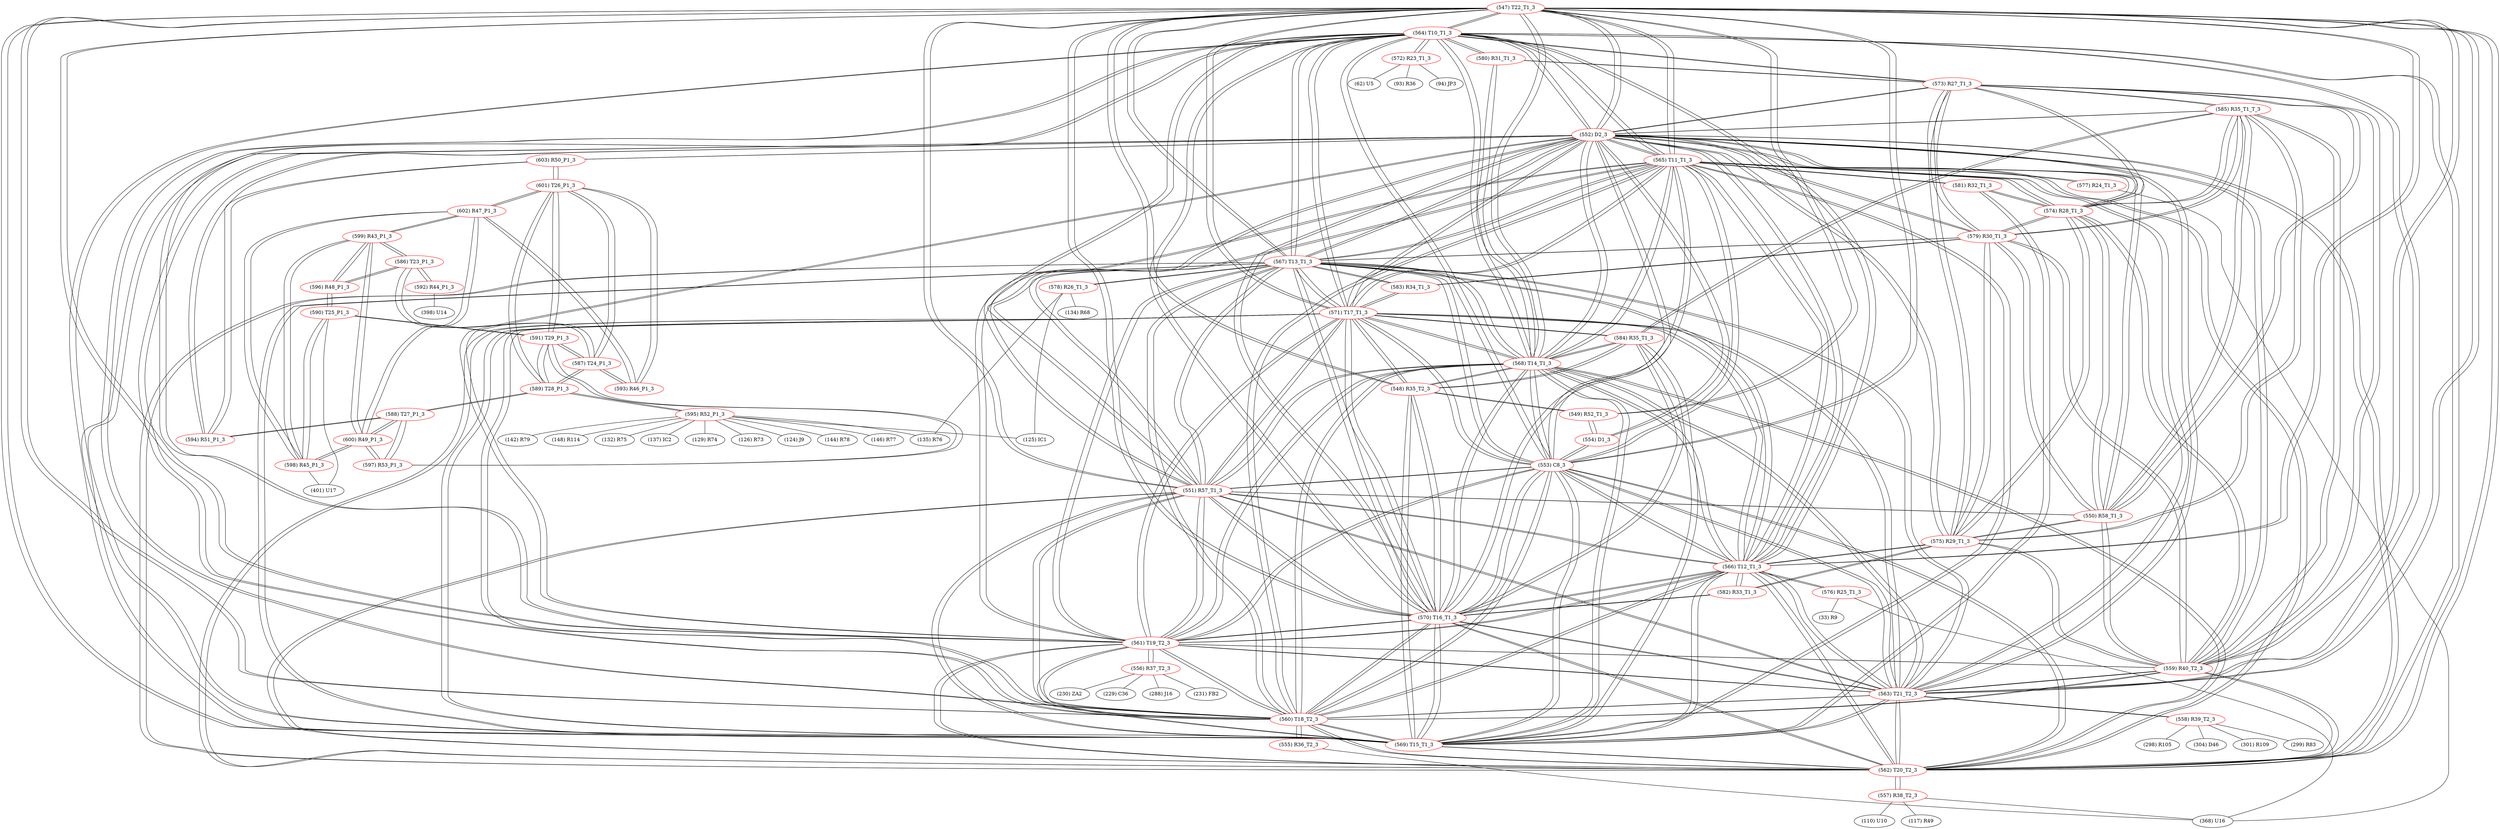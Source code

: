 graph {
	547 [label="(547) T22_T1_3" color=red]
	564 [label="(564) T10_T1_3"]
	565 [label="(565) T11_T1_3"]
	566 [label="(566) T12_T1_3"]
	567 [label="(567) T13_T1_3"]
	562 [label="(562) T20_T2_3"]
	568 [label="(568) T14_T1_3"]
	569 [label="(569) T15_T1_3"]
	560 [label="(560) T18_T2_3"]
	563 [label="(563) T21_T2_3"]
	561 [label="(561) T19_T2_3"]
	553 [label="(553) C8_3"]
	570 [label="(570) T16_T1_3"]
	571 [label="(571) T17_T1_3"]
	552 [label="(552) D2_3"]
	551 [label="(551) R57_T1_3"]
	548 [label="(548) R35_T2_3"]
	549 [label="(549) R52_T1_3"]
	559 [label="(559) R40_T2_3"]
	548 [label="(548) R35_T2_3" color=red]
	549 [label="(549) R52_T1_3"]
	547 [label="(547) T22_T1_3"]
	568 [label="(568) T14_T1_3"]
	569 [label="(569) T15_T1_3"]
	571 [label="(571) T17_T1_3"]
	570 [label="(570) T16_T1_3"]
	584 [label="(584) R35_T1_3"]
	549 [label="(549) R52_T1_3" color=red]
	554 [label="(554) D1_3"]
	548 [label="(548) R35_T2_3"]
	547 [label="(547) T22_T1_3"]
	550 [label="(550) R58_T1_3" color=red]
	552 [label="(552) D2_3"]
	559 [label="(559) R40_T2_3"]
	573 [label="(573) R27_T1_3"]
	574 [label="(574) R28_T1_3"]
	575 [label="(575) R29_T1_3"]
	579 [label="(579) R30_T1_3"]
	585 [label="(585) R35_T1_T_3"]
	551 [label="(551) R57_T1_3"]
	551 [label="(551) R57_T1_3" color=red]
	564 [label="(564) T10_T1_3"]
	565 [label="(565) T11_T1_3"]
	566 [label="(566) T12_T1_3"]
	567 [label="(567) T13_T1_3"]
	562 [label="(562) T20_T2_3"]
	568 [label="(568) T14_T1_3"]
	569 [label="(569) T15_T1_3"]
	560 [label="(560) T18_T2_3"]
	563 [label="(563) T21_T2_3"]
	561 [label="(561) T19_T2_3"]
	553 [label="(553) C8_3"]
	570 [label="(570) T16_T1_3"]
	571 [label="(571) T17_T1_3"]
	552 [label="(552) D2_3"]
	547 [label="(547) T22_T1_3"]
	550 [label="(550) R58_T1_3"]
	552 [label="(552) D2_3" color=red]
	550 [label="(550) R58_T1_3"]
	559 [label="(559) R40_T2_3"]
	573 [label="(573) R27_T1_3"]
	574 [label="(574) R28_T1_3"]
	575 [label="(575) R29_T1_3"]
	579 [label="(579) R30_T1_3"]
	585 [label="(585) R35_T1_T_3"]
	564 [label="(564) T10_T1_3"]
	565 [label="(565) T11_T1_3"]
	566 [label="(566) T12_T1_3"]
	567 [label="(567) T13_T1_3"]
	562 [label="(562) T20_T2_3"]
	568 [label="(568) T14_T1_3"]
	569 [label="(569) T15_T1_3"]
	560 [label="(560) T18_T2_3"]
	563 [label="(563) T21_T2_3"]
	561 [label="(561) T19_T2_3"]
	553 [label="(553) C8_3"]
	570 [label="(570) T16_T1_3"]
	571 [label="(571) T17_T1_3"]
	547 [label="(547) T22_T1_3"]
	551 [label="(551) R57_T1_3"]
	554 [label="(554) D1_3"]
	594 [label="(594) R51_P1_3"]
	603 [label="(603) R50_P1_3"]
	553 [label="(553) C8_3" color=red]
	564 [label="(564) T10_T1_3"]
	565 [label="(565) T11_T1_3"]
	566 [label="(566) T12_T1_3"]
	567 [label="(567) T13_T1_3"]
	562 [label="(562) T20_T2_3"]
	568 [label="(568) T14_T1_3"]
	569 [label="(569) T15_T1_3"]
	560 [label="(560) T18_T2_3"]
	563 [label="(563) T21_T2_3"]
	561 [label="(561) T19_T2_3"]
	570 [label="(570) T16_T1_3"]
	571 [label="(571) T17_T1_3"]
	552 [label="(552) D2_3"]
	547 [label="(547) T22_T1_3"]
	551 [label="(551) R57_T1_3"]
	554 [label="(554) D1_3"]
	554 [label="(554) D1_3" color=red]
	552 [label="(552) D2_3"]
	553 [label="(553) C8_3"]
	549 [label="(549) R52_T1_3"]
	555 [label="(555) R36_T2_3" color=red]
	368 [label="(368) U16"]
	560 [label="(560) T18_T2_3"]
	556 [label="(556) R37_T2_3" color=red]
	231 [label="(231) FB2"]
	230 [label="(230) ZA2"]
	229 [label="(229) C36"]
	288 [label="(288) J16"]
	561 [label="(561) T19_T2_3"]
	557 [label="(557) R38_T2_3" color=red]
	117 [label="(117) R49"]
	110 [label="(110) U10"]
	368 [label="(368) U16"]
	562 [label="(562) T20_T2_3"]
	558 [label="(558) R39_T2_3" color=red]
	301 [label="(301) R109"]
	299 [label="(299) R83"]
	298 [label="(298) R105"]
	304 [label="(304) D46"]
	563 [label="(563) T21_T2_3"]
	559 [label="(559) R40_T2_3" color=red]
	552 [label="(552) D2_3"]
	550 [label="(550) R58_T1_3"]
	573 [label="(573) R27_T1_3"]
	574 [label="(574) R28_T1_3"]
	575 [label="(575) R29_T1_3"]
	579 [label="(579) R30_T1_3"]
	585 [label="(585) R35_T1_T_3"]
	562 [label="(562) T20_T2_3"]
	563 [label="(563) T21_T2_3"]
	561 [label="(561) T19_T2_3"]
	547 [label="(547) T22_T1_3"]
	560 [label="(560) T18_T2_3"]
	560 [label="(560) T18_T2_3" color=red]
	564 [label="(564) T10_T1_3"]
	565 [label="(565) T11_T1_3"]
	566 [label="(566) T12_T1_3"]
	567 [label="(567) T13_T1_3"]
	562 [label="(562) T20_T2_3"]
	568 [label="(568) T14_T1_3"]
	569 [label="(569) T15_T1_3"]
	563 [label="(563) T21_T2_3"]
	561 [label="(561) T19_T2_3"]
	553 [label="(553) C8_3"]
	570 [label="(570) T16_T1_3"]
	571 [label="(571) T17_T1_3"]
	552 [label="(552) D2_3"]
	547 [label="(547) T22_T1_3"]
	551 [label="(551) R57_T1_3"]
	559 [label="(559) R40_T2_3"]
	555 [label="(555) R36_T2_3"]
	561 [label="(561) T19_T2_3" color=red]
	564 [label="(564) T10_T1_3"]
	565 [label="(565) T11_T1_3"]
	566 [label="(566) T12_T1_3"]
	567 [label="(567) T13_T1_3"]
	562 [label="(562) T20_T2_3"]
	568 [label="(568) T14_T1_3"]
	569 [label="(569) T15_T1_3"]
	560 [label="(560) T18_T2_3"]
	563 [label="(563) T21_T2_3"]
	553 [label="(553) C8_3"]
	570 [label="(570) T16_T1_3"]
	571 [label="(571) T17_T1_3"]
	552 [label="(552) D2_3"]
	547 [label="(547) T22_T1_3"]
	551 [label="(551) R57_T1_3"]
	559 [label="(559) R40_T2_3"]
	556 [label="(556) R37_T2_3"]
	562 [label="(562) T20_T2_3" color=red]
	564 [label="(564) T10_T1_3"]
	565 [label="(565) T11_T1_3"]
	566 [label="(566) T12_T1_3"]
	567 [label="(567) T13_T1_3"]
	568 [label="(568) T14_T1_3"]
	569 [label="(569) T15_T1_3"]
	560 [label="(560) T18_T2_3"]
	563 [label="(563) T21_T2_3"]
	561 [label="(561) T19_T2_3"]
	553 [label="(553) C8_3"]
	570 [label="(570) T16_T1_3"]
	571 [label="(571) T17_T1_3"]
	552 [label="(552) D2_3"]
	547 [label="(547) T22_T1_3"]
	551 [label="(551) R57_T1_3"]
	559 [label="(559) R40_T2_3"]
	557 [label="(557) R38_T2_3"]
	563 [label="(563) T21_T2_3" color=red]
	564 [label="(564) T10_T1_3"]
	565 [label="(565) T11_T1_3"]
	566 [label="(566) T12_T1_3"]
	567 [label="(567) T13_T1_3"]
	562 [label="(562) T20_T2_3"]
	568 [label="(568) T14_T1_3"]
	569 [label="(569) T15_T1_3"]
	560 [label="(560) T18_T2_3"]
	561 [label="(561) T19_T2_3"]
	553 [label="(553) C8_3"]
	570 [label="(570) T16_T1_3"]
	571 [label="(571) T17_T1_3"]
	552 [label="(552) D2_3"]
	547 [label="(547) T22_T1_3"]
	551 [label="(551) R57_T1_3"]
	559 [label="(559) R40_T2_3"]
	558 [label="(558) R39_T2_3"]
	564 [label="(564) T10_T1_3" color=red]
	565 [label="(565) T11_T1_3"]
	566 [label="(566) T12_T1_3"]
	567 [label="(567) T13_T1_3"]
	562 [label="(562) T20_T2_3"]
	568 [label="(568) T14_T1_3"]
	569 [label="(569) T15_T1_3"]
	560 [label="(560) T18_T2_3"]
	563 [label="(563) T21_T2_3"]
	561 [label="(561) T19_T2_3"]
	553 [label="(553) C8_3"]
	570 [label="(570) T16_T1_3"]
	571 [label="(571) T17_T1_3"]
	552 [label="(552) D2_3"]
	547 [label="(547) T22_T1_3"]
	551 [label="(551) R57_T1_3"]
	572 [label="(572) R23_T1_3"]
	580 [label="(580) R31_T1_3"]
	573 [label="(573) R27_T1_3"]
	565 [label="(565) T11_T1_3" color=red]
	564 [label="(564) T10_T1_3"]
	566 [label="(566) T12_T1_3"]
	567 [label="(567) T13_T1_3"]
	562 [label="(562) T20_T2_3"]
	568 [label="(568) T14_T1_3"]
	569 [label="(569) T15_T1_3"]
	560 [label="(560) T18_T2_3"]
	563 [label="(563) T21_T2_3"]
	561 [label="(561) T19_T2_3"]
	553 [label="(553) C8_3"]
	570 [label="(570) T16_T1_3"]
	571 [label="(571) T17_T1_3"]
	552 [label="(552) D2_3"]
	547 [label="(547) T22_T1_3"]
	551 [label="(551) R57_T1_3"]
	577 [label="(577) R24_T1_3"]
	581 [label="(581) R32_T1_3"]
	574 [label="(574) R28_T1_3"]
	566 [label="(566) T12_T1_3" color=red]
	564 [label="(564) T10_T1_3"]
	565 [label="(565) T11_T1_3"]
	567 [label="(567) T13_T1_3"]
	562 [label="(562) T20_T2_3"]
	568 [label="(568) T14_T1_3"]
	569 [label="(569) T15_T1_3"]
	560 [label="(560) T18_T2_3"]
	563 [label="(563) T21_T2_3"]
	561 [label="(561) T19_T2_3"]
	553 [label="(553) C8_3"]
	570 [label="(570) T16_T1_3"]
	571 [label="(571) T17_T1_3"]
	552 [label="(552) D2_3"]
	547 [label="(547) T22_T1_3"]
	551 [label="(551) R57_T1_3"]
	582 [label="(582) R33_T1_3"]
	575 [label="(575) R29_T1_3"]
	576 [label="(576) R25_T1_3"]
	567 [label="(567) T13_T1_3" color=red]
	564 [label="(564) T10_T1_3"]
	565 [label="(565) T11_T1_3"]
	566 [label="(566) T12_T1_3"]
	562 [label="(562) T20_T2_3"]
	568 [label="(568) T14_T1_3"]
	569 [label="(569) T15_T1_3"]
	560 [label="(560) T18_T2_3"]
	563 [label="(563) T21_T2_3"]
	561 [label="(561) T19_T2_3"]
	553 [label="(553) C8_3"]
	570 [label="(570) T16_T1_3"]
	571 [label="(571) T17_T1_3"]
	552 [label="(552) D2_3"]
	547 [label="(547) T22_T1_3"]
	551 [label="(551) R57_T1_3"]
	583 [label="(583) R34_T1_3"]
	579 [label="(579) R30_T1_3"]
	578 [label="(578) R26_T1_3"]
	568 [label="(568) T14_T1_3" color=red]
	564 [label="(564) T10_T1_3"]
	565 [label="(565) T11_T1_3"]
	566 [label="(566) T12_T1_3"]
	567 [label="(567) T13_T1_3"]
	562 [label="(562) T20_T2_3"]
	569 [label="(569) T15_T1_3"]
	560 [label="(560) T18_T2_3"]
	563 [label="(563) T21_T2_3"]
	561 [label="(561) T19_T2_3"]
	553 [label="(553) C8_3"]
	570 [label="(570) T16_T1_3"]
	571 [label="(571) T17_T1_3"]
	552 [label="(552) D2_3"]
	547 [label="(547) T22_T1_3"]
	551 [label="(551) R57_T1_3"]
	584 [label="(584) R35_T1_3"]
	548 [label="(548) R35_T2_3"]
	580 [label="(580) R31_T1_3"]
	569 [label="(569) T15_T1_3" color=red]
	564 [label="(564) T10_T1_3"]
	565 [label="(565) T11_T1_3"]
	566 [label="(566) T12_T1_3"]
	567 [label="(567) T13_T1_3"]
	562 [label="(562) T20_T2_3"]
	568 [label="(568) T14_T1_3"]
	560 [label="(560) T18_T2_3"]
	563 [label="(563) T21_T2_3"]
	561 [label="(561) T19_T2_3"]
	553 [label="(553) C8_3"]
	570 [label="(570) T16_T1_3"]
	571 [label="(571) T17_T1_3"]
	552 [label="(552) D2_3"]
	547 [label="(547) T22_T1_3"]
	551 [label="(551) R57_T1_3"]
	584 [label="(584) R35_T1_3"]
	548 [label="(548) R35_T2_3"]
	581 [label="(581) R32_T1_3"]
	570 [label="(570) T16_T1_3" color=red]
	564 [label="(564) T10_T1_3"]
	565 [label="(565) T11_T1_3"]
	566 [label="(566) T12_T1_3"]
	567 [label="(567) T13_T1_3"]
	562 [label="(562) T20_T2_3"]
	568 [label="(568) T14_T1_3"]
	569 [label="(569) T15_T1_3"]
	560 [label="(560) T18_T2_3"]
	563 [label="(563) T21_T2_3"]
	561 [label="(561) T19_T2_3"]
	553 [label="(553) C8_3"]
	571 [label="(571) T17_T1_3"]
	552 [label="(552) D2_3"]
	547 [label="(547) T22_T1_3"]
	551 [label="(551) R57_T1_3"]
	584 [label="(584) R35_T1_3"]
	548 [label="(548) R35_T2_3"]
	582 [label="(582) R33_T1_3"]
	571 [label="(571) T17_T1_3" color=red]
	564 [label="(564) T10_T1_3"]
	565 [label="(565) T11_T1_3"]
	566 [label="(566) T12_T1_3"]
	567 [label="(567) T13_T1_3"]
	562 [label="(562) T20_T2_3"]
	568 [label="(568) T14_T1_3"]
	569 [label="(569) T15_T1_3"]
	560 [label="(560) T18_T2_3"]
	563 [label="(563) T21_T2_3"]
	561 [label="(561) T19_T2_3"]
	553 [label="(553) C8_3"]
	570 [label="(570) T16_T1_3"]
	552 [label="(552) D2_3"]
	547 [label="(547) T22_T1_3"]
	551 [label="(551) R57_T1_3"]
	584 [label="(584) R35_T1_3"]
	548 [label="(548) R35_T2_3"]
	583 [label="(583) R34_T1_3"]
	572 [label="(572) R23_T1_3" color=red]
	94 [label="(94) JP3"]
	62 [label="(62) U5"]
	93 [label="(93) R36"]
	564 [label="(564) T10_T1_3"]
	573 [label="(573) R27_T1_3" color=red]
	552 [label="(552) D2_3"]
	550 [label="(550) R58_T1_3"]
	559 [label="(559) R40_T2_3"]
	574 [label="(574) R28_T1_3"]
	575 [label="(575) R29_T1_3"]
	579 [label="(579) R30_T1_3"]
	585 [label="(585) R35_T1_T_3"]
	580 [label="(580) R31_T1_3"]
	564 [label="(564) T10_T1_3"]
	574 [label="(574) R28_T1_3" color=red]
	552 [label="(552) D2_3"]
	550 [label="(550) R58_T1_3"]
	559 [label="(559) R40_T2_3"]
	573 [label="(573) R27_T1_3"]
	575 [label="(575) R29_T1_3"]
	579 [label="(579) R30_T1_3"]
	585 [label="(585) R35_T1_T_3"]
	581 [label="(581) R32_T1_3"]
	565 [label="(565) T11_T1_3"]
	575 [label="(575) R29_T1_3" color=red]
	552 [label="(552) D2_3"]
	550 [label="(550) R58_T1_3"]
	559 [label="(559) R40_T2_3"]
	573 [label="(573) R27_T1_3"]
	574 [label="(574) R28_T1_3"]
	579 [label="(579) R30_T1_3"]
	585 [label="(585) R35_T1_T_3"]
	582 [label="(582) R33_T1_3"]
	566 [label="(566) T12_T1_3"]
	576 [label="(576) R25_T1_3" color=red]
	368 [label="(368) U16"]
	33 [label="(33) R9"]
	566 [label="(566) T12_T1_3"]
	577 [label="(577) R24_T1_3" color=red]
	368 [label="(368) U16"]
	565 [label="(565) T11_T1_3"]
	578 [label="(578) R26_T1_3" color=red]
	135 [label="(135) R76"]
	125 [label="(125) IC1"]
	134 [label="(134) R68"]
	567 [label="(567) T13_T1_3"]
	579 [label="(579) R30_T1_3" color=red]
	552 [label="(552) D2_3"]
	550 [label="(550) R58_T1_3"]
	559 [label="(559) R40_T2_3"]
	573 [label="(573) R27_T1_3"]
	574 [label="(574) R28_T1_3"]
	575 [label="(575) R29_T1_3"]
	585 [label="(585) R35_T1_T_3"]
	567 [label="(567) T13_T1_3"]
	583 [label="(583) R34_T1_3"]
	580 [label="(580) R31_T1_3" color=red]
	573 [label="(573) R27_T1_3"]
	564 [label="(564) T10_T1_3"]
	568 [label="(568) T14_T1_3"]
	581 [label="(581) R32_T1_3" color=red]
	569 [label="(569) T15_T1_3"]
	565 [label="(565) T11_T1_3"]
	574 [label="(574) R28_T1_3"]
	582 [label="(582) R33_T1_3" color=red]
	570 [label="(570) T16_T1_3"]
	575 [label="(575) R29_T1_3"]
	566 [label="(566) T12_T1_3"]
	583 [label="(583) R34_T1_3" color=red]
	571 [label="(571) T17_T1_3"]
	567 [label="(567) T13_T1_3"]
	579 [label="(579) R30_T1_3"]
	584 [label="(584) R35_T1_3" color=red]
	568 [label="(568) T14_T1_3"]
	569 [label="(569) T15_T1_3"]
	571 [label="(571) T17_T1_3"]
	570 [label="(570) T16_T1_3"]
	548 [label="(548) R35_T2_3"]
	585 [label="(585) R35_T1_T_3"]
	585 [label="(585) R35_T1_T_3" color=red]
	552 [label="(552) D2_3"]
	550 [label="(550) R58_T1_3"]
	559 [label="(559) R40_T2_3"]
	573 [label="(573) R27_T1_3"]
	574 [label="(574) R28_T1_3"]
	575 [label="(575) R29_T1_3"]
	579 [label="(579) R30_T1_3"]
	584 [label="(584) R35_T1_3"]
	586 [label="(586) T23_P1_3" color=red]
	596 [label="(596) R48_P1_3"]
	599 [label="(599) R43_P1_3"]
	587 [label="(587) T24_P1_3"]
	592 [label="(592) R44_P1_3"]
	587 [label="(587) T24_P1_3" color=red]
	601 [label="(601) T26_P1_3"]
	591 [label="(591) T29_P1_3"]
	589 [label="(589) T28_P1_3"]
	593 [label="(593) R46_P1_3"]
	586 [label="(586) T23_P1_3"]
	588 [label="(588) T27_P1_3" color=red]
	594 [label="(594) R51_P1_3"]
	589 [label="(589) T28_P1_3"]
	597 [label="(597) R53_P1_3"]
	600 [label="(600) R49_P1_3"]
	589 [label="(589) T28_P1_3" color=red]
	601 [label="(601) T26_P1_3"]
	587 [label="(587) T24_P1_3"]
	591 [label="(591) T29_P1_3"]
	595 [label="(595) R52_P1_3"]
	588 [label="(588) T27_P1_3"]
	590 [label="(590) T25_P1_3" color=red]
	591 [label="(591) T29_P1_3"]
	596 [label="(596) R48_P1_3"]
	598 [label="(598) R45_P1_3"]
	401 [label="(401) U17"]
	591 [label="(591) T29_P1_3" color=red]
	601 [label="(601) T26_P1_3"]
	587 [label="(587) T24_P1_3"]
	589 [label="(589) T28_P1_3"]
	590 [label="(590) T25_P1_3"]
	597 [label="(597) R53_P1_3"]
	592 [label="(592) R44_P1_3" color=red]
	398 [label="(398) U14"]
	586 [label="(586) T23_P1_3"]
	593 [label="(593) R46_P1_3" color=red]
	601 [label="(601) T26_P1_3"]
	602 [label="(602) R47_P1_3"]
	587 [label="(587) T24_P1_3"]
	594 [label="(594) R51_P1_3" color=red]
	588 [label="(588) T27_P1_3"]
	603 [label="(603) R50_P1_3"]
	552 [label="(552) D2_3"]
	595 [label="(595) R52_P1_3" color=red]
	132 [label="(132) R75"]
	125 [label="(125) IC1"]
	137 [label="(137) IC2"]
	129 [label="(129) R74"]
	126 [label="(126) R73"]
	124 [label="(124) J9"]
	144 [label="(144) R78"]
	146 [label="(146) R77"]
	142 [label="(142) R79"]
	148 [label="(148) R114"]
	135 [label="(135) R76"]
	589 [label="(589) T28_P1_3"]
	596 [label="(596) R48_P1_3" color=red]
	590 [label="(590) T25_P1_3"]
	586 [label="(586) T23_P1_3"]
	599 [label="(599) R43_P1_3"]
	597 [label="(597) R53_P1_3" color=red]
	591 [label="(591) T29_P1_3"]
	588 [label="(588) T27_P1_3"]
	600 [label="(600) R49_P1_3"]
	598 [label="(598) R45_P1_3" color=red]
	602 [label="(602) R47_P1_3"]
	599 [label="(599) R43_P1_3"]
	600 [label="(600) R49_P1_3"]
	590 [label="(590) T25_P1_3"]
	401 [label="(401) U17"]
	599 [label="(599) R43_P1_3" color=red]
	596 [label="(596) R48_P1_3"]
	586 [label="(586) T23_P1_3"]
	602 [label="(602) R47_P1_3"]
	598 [label="(598) R45_P1_3"]
	600 [label="(600) R49_P1_3"]
	600 [label="(600) R49_P1_3" color=red]
	602 [label="(602) R47_P1_3"]
	598 [label="(598) R45_P1_3"]
	599 [label="(599) R43_P1_3"]
	588 [label="(588) T27_P1_3"]
	597 [label="(597) R53_P1_3"]
	601 [label="(601) T26_P1_3" color=red]
	603 [label="(603) R50_P1_3"]
	587 [label="(587) T24_P1_3"]
	591 [label="(591) T29_P1_3"]
	589 [label="(589) T28_P1_3"]
	593 [label="(593) R46_P1_3"]
	602 [label="(602) R47_P1_3"]
	602 [label="(602) R47_P1_3" color=red]
	598 [label="(598) R45_P1_3"]
	599 [label="(599) R43_P1_3"]
	600 [label="(600) R49_P1_3"]
	601 [label="(601) T26_P1_3"]
	593 [label="(593) R46_P1_3"]
	603 [label="(603) R50_P1_3" color=red]
	601 [label="(601) T26_P1_3"]
	594 [label="(594) R51_P1_3"]
	552 [label="(552) D2_3"]
	547 -- 564
	547 -- 565
	547 -- 566
	547 -- 567
	547 -- 562
	547 -- 568
	547 -- 569
	547 -- 560
	547 -- 563
	547 -- 561
	547 -- 553
	547 -- 570
	547 -- 571
	547 -- 552
	547 -- 551
	547 -- 548
	547 -- 549
	547 -- 559
	548 -- 549
	548 -- 547
	548 -- 568
	548 -- 569
	548 -- 571
	548 -- 570
	548 -- 584
	549 -- 554
	549 -- 548
	549 -- 547
	550 -- 552
	550 -- 559
	550 -- 573
	550 -- 574
	550 -- 575
	550 -- 579
	550 -- 585
	550 -- 551
	551 -- 564
	551 -- 565
	551 -- 566
	551 -- 567
	551 -- 562
	551 -- 568
	551 -- 569
	551 -- 560
	551 -- 563
	551 -- 561
	551 -- 553
	551 -- 570
	551 -- 571
	551 -- 552
	551 -- 547
	551 -- 550
	552 -- 550
	552 -- 559
	552 -- 573
	552 -- 574
	552 -- 575
	552 -- 579
	552 -- 585
	552 -- 564
	552 -- 565
	552 -- 566
	552 -- 567
	552 -- 562
	552 -- 568
	552 -- 569
	552 -- 560
	552 -- 563
	552 -- 561
	552 -- 553
	552 -- 570
	552 -- 571
	552 -- 547
	552 -- 551
	552 -- 554
	552 -- 594
	552 -- 603
	553 -- 564
	553 -- 565
	553 -- 566
	553 -- 567
	553 -- 562
	553 -- 568
	553 -- 569
	553 -- 560
	553 -- 563
	553 -- 561
	553 -- 570
	553 -- 571
	553 -- 552
	553 -- 547
	553 -- 551
	553 -- 554
	554 -- 552
	554 -- 553
	554 -- 549
	555 -- 368
	555 -- 560
	556 -- 231
	556 -- 230
	556 -- 229
	556 -- 288
	556 -- 561
	557 -- 117
	557 -- 110
	557 -- 368
	557 -- 562
	558 -- 301
	558 -- 299
	558 -- 298
	558 -- 304
	558 -- 563
	559 -- 552
	559 -- 550
	559 -- 573
	559 -- 574
	559 -- 575
	559 -- 579
	559 -- 585
	559 -- 562
	559 -- 563
	559 -- 561
	559 -- 547
	559 -- 560
	560 -- 564
	560 -- 565
	560 -- 566
	560 -- 567
	560 -- 562
	560 -- 568
	560 -- 569
	560 -- 563
	560 -- 561
	560 -- 553
	560 -- 570
	560 -- 571
	560 -- 552
	560 -- 547
	560 -- 551
	560 -- 559
	560 -- 555
	561 -- 564
	561 -- 565
	561 -- 566
	561 -- 567
	561 -- 562
	561 -- 568
	561 -- 569
	561 -- 560
	561 -- 563
	561 -- 553
	561 -- 570
	561 -- 571
	561 -- 552
	561 -- 547
	561 -- 551
	561 -- 559
	561 -- 556
	562 -- 564
	562 -- 565
	562 -- 566
	562 -- 567
	562 -- 568
	562 -- 569
	562 -- 560
	562 -- 563
	562 -- 561
	562 -- 553
	562 -- 570
	562 -- 571
	562 -- 552
	562 -- 547
	562 -- 551
	562 -- 559
	562 -- 557
	563 -- 564
	563 -- 565
	563 -- 566
	563 -- 567
	563 -- 562
	563 -- 568
	563 -- 569
	563 -- 560
	563 -- 561
	563 -- 553
	563 -- 570
	563 -- 571
	563 -- 552
	563 -- 547
	563 -- 551
	563 -- 559
	563 -- 558
	564 -- 565
	564 -- 566
	564 -- 567
	564 -- 562
	564 -- 568
	564 -- 569
	564 -- 560
	564 -- 563
	564 -- 561
	564 -- 553
	564 -- 570
	564 -- 571
	564 -- 552
	564 -- 547
	564 -- 551
	564 -- 572
	564 -- 580
	564 -- 573
	565 -- 564
	565 -- 566
	565 -- 567
	565 -- 562
	565 -- 568
	565 -- 569
	565 -- 560
	565 -- 563
	565 -- 561
	565 -- 553
	565 -- 570
	565 -- 571
	565 -- 552
	565 -- 547
	565 -- 551
	565 -- 577
	565 -- 581
	565 -- 574
	566 -- 564
	566 -- 565
	566 -- 567
	566 -- 562
	566 -- 568
	566 -- 569
	566 -- 560
	566 -- 563
	566 -- 561
	566 -- 553
	566 -- 570
	566 -- 571
	566 -- 552
	566 -- 547
	566 -- 551
	566 -- 582
	566 -- 575
	566 -- 576
	567 -- 564
	567 -- 565
	567 -- 566
	567 -- 562
	567 -- 568
	567 -- 569
	567 -- 560
	567 -- 563
	567 -- 561
	567 -- 553
	567 -- 570
	567 -- 571
	567 -- 552
	567 -- 547
	567 -- 551
	567 -- 583
	567 -- 579
	567 -- 578
	568 -- 564
	568 -- 565
	568 -- 566
	568 -- 567
	568 -- 562
	568 -- 569
	568 -- 560
	568 -- 563
	568 -- 561
	568 -- 553
	568 -- 570
	568 -- 571
	568 -- 552
	568 -- 547
	568 -- 551
	568 -- 584
	568 -- 548
	568 -- 580
	569 -- 564
	569 -- 565
	569 -- 566
	569 -- 567
	569 -- 562
	569 -- 568
	569 -- 560
	569 -- 563
	569 -- 561
	569 -- 553
	569 -- 570
	569 -- 571
	569 -- 552
	569 -- 547
	569 -- 551
	569 -- 584
	569 -- 548
	569 -- 581
	570 -- 564
	570 -- 565
	570 -- 566
	570 -- 567
	570 -- 562
	570 -- 568
	570 -- 569
	570 -- 560
	570 -- 563
	570 -- 561
	570 -- 553
	570 -- 571
	570 -- 552
	570 -- 547
	570 -- 551
	570 -- 584
	570 -- 548
	570 -- 582
	571 -- 564
	571 -- 565
	571 -- 566
	571 -- 567
	571 -- 562
	571 -- 568
	571 -- 569
	571 -- 560
	571 -- 563
	571 -- 561
	571 -- 553
	571 -- 570
	571 -- 552
	571 -- 547
	571 -- 551
	571 -- 584
	571 -- 548
	571 -- 583
	572 -- 94
	572 -- 62
	572 -- 93
	572 -- 564
	573 -- 552
	573 -- 550
	573 -- 559
	573 -- 574
	573 -- 575
	573 -- 579
	573 -- 585
	573 -- 580
	573 -- 564
	574 -- 552
	574 -- 550
	574 -- 559
	574 -- 573
	574 -- 575
	574 -- 579
	574 -- 585
	574 -- 581
	574 -- 565
	575 -- 552
	575 -- 550
	575 -- 559
	575 -- 573
	575 -- 574
	575 -- 579
	575 -- 585
	575 -- 582
	575 -- 566
	576 -- 368
	576 -- 33
	576 -- 566
	577 -- 368
	577 -- 565
	578 -- 135
	578 -- 125
	578 -- 134
	578 -- 567
	579 -- 552
	579 -- 550
	579 -- 559
	579 -- 573
	579 -- 574
	579 -- 575
	579 -- 585
	579 -- 567
	579 -- 583
	580 -- 573
	580 -- 564
	580 -- 568
	581 -- 569
	581 -- 565
	581 -- 574
	582 -- 570
	582 -- 575
	582 -- 566
	583 -- 571
	583 -- 567
	583 -- 579
	584 -- 568
	584 -- 569
	584 -- 571
	584 -- 570
	584 -- 548
	584 -- 585
	585 -- 552
	585 -- 550
	585 -- 559
	585 -- 573
	585 -- 574
	585 -- 575
	585 -- 579
	585 -- 584
	586 -- 596
	586 -- 599
	586 -- 587
	586 -- 592
	587 -- 601
	587 -- 591
	587 -- 589
	587 -- 593
	587 -- 586
	588 -- 594
	588 -- 589
	588 -- 597
	588 -- 600
	589 -- 601
	589 -- 587
	589 -- 591
	589 -- 595
	589 -- 588
	590 -- 591
	590 -- 596
	590 -- 598
	590 -- 401
	591 -- 601
	591 -- 587
	591 -- 589
	591 -- 590
	591 -- 597
	592 -- 398
	592 -- 586
	593 -- 601
	593 -- 602
	593 -- 587
	594 -- 588
	594 -- 603
	594 -- 552
	595 -- 132
	595 -- 125
	595 -- 137
	595 -- 129
	595 -- 126
	595 -- 124
	595 -- 144
	595 -- 146
	595 -- 142
	595 -- 148
	595 -- 135
	595 -- 589
	596 -- 590
	596 -- 586
	596 -- 599
	597 -- 591
	597 -- 588
	597 -- 600
	598 -- 602
	598 -- 599
	598 -- 600
	598 -- 590
	598 -- 401
	599 -- 596
	599 -- 586
	599 -- 602
	599 -- 598
	599 -- 600
	600 -- 602
	600 -- 598
	600 -- 599
	600 -- 588
	600 -- 597
	601 -- 603
	601 -- 587
	601 -- 591
	601 -- 589
	601 -- 593
	601 -- 602
	602 -- 598
	602 -- 599
	602 -- 600
	602 -- 601
	602 -- 593
	603 -- 601
	603 -- 594
	603 -- 552
}